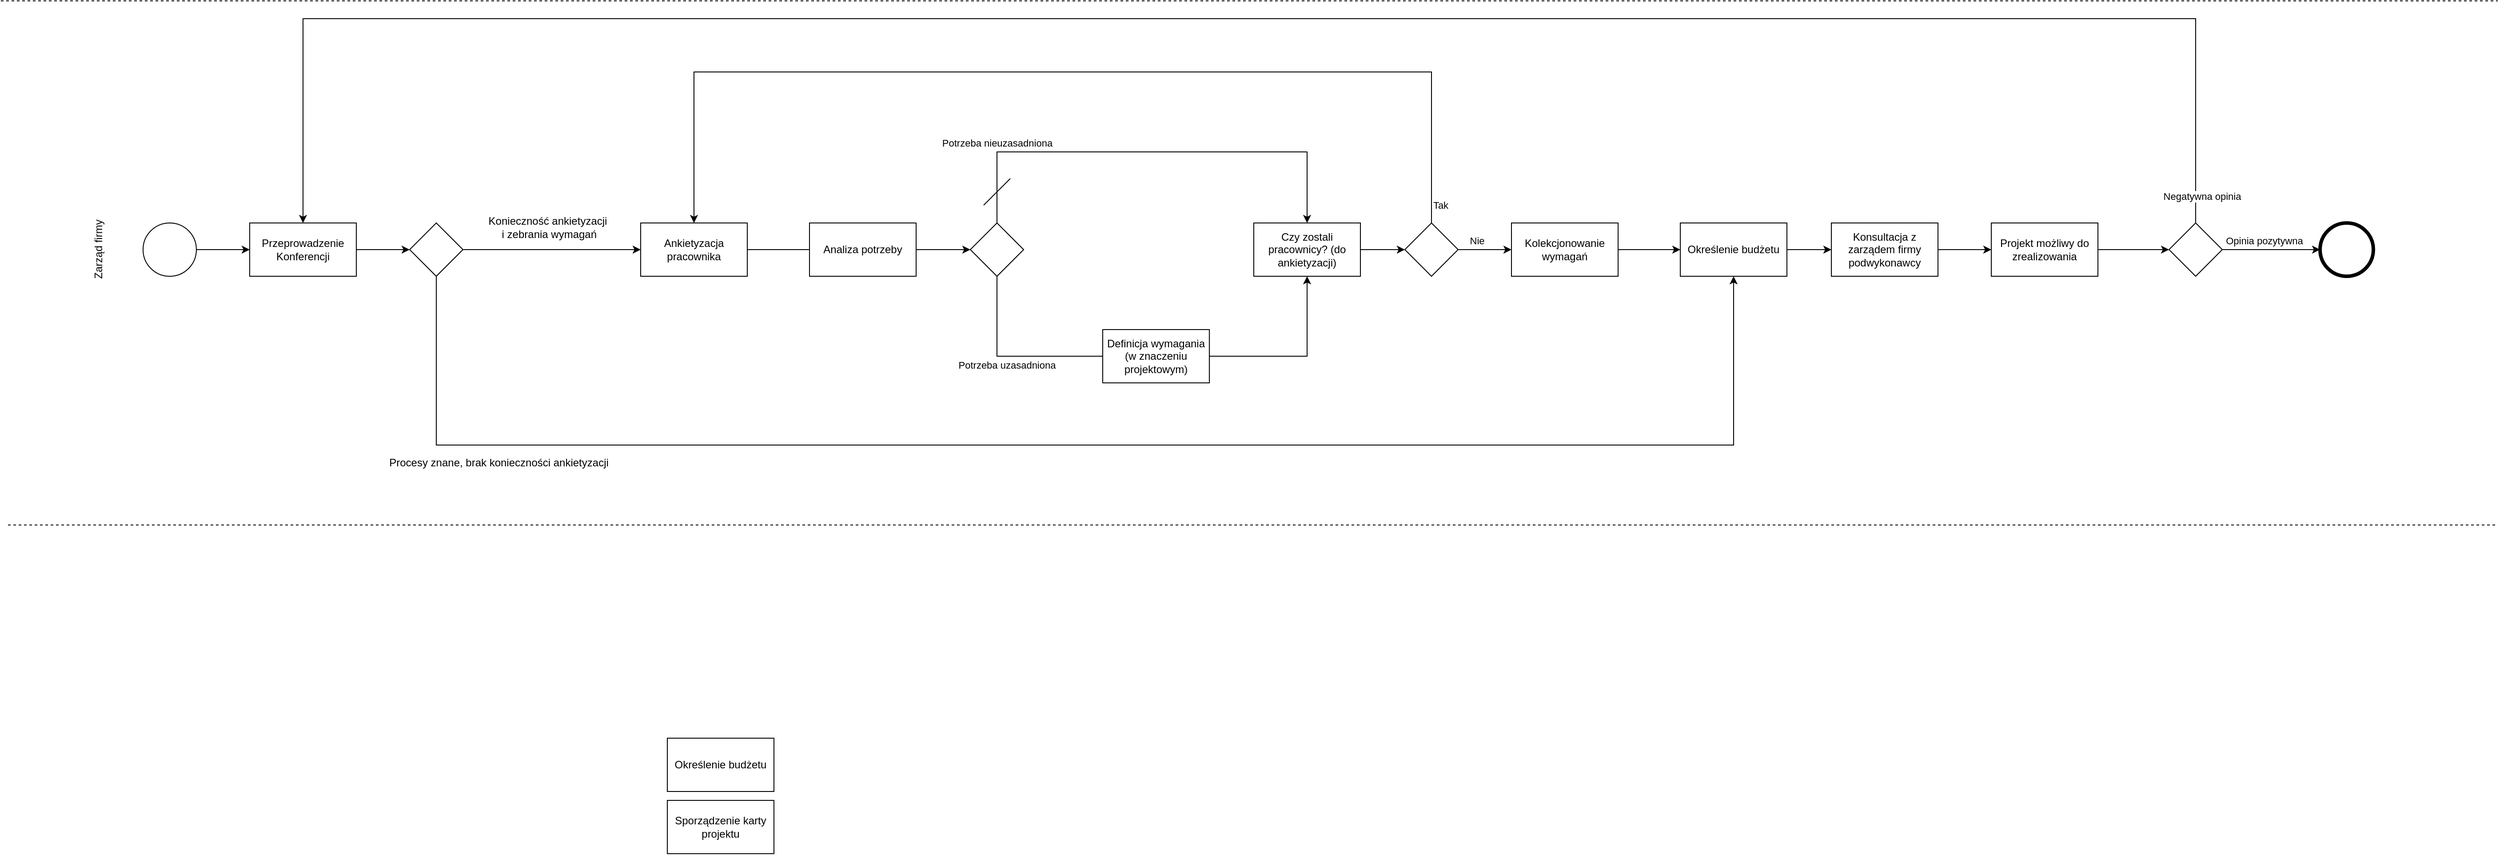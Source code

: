 <mxfile>
    <diagram id="F-tb36YVT-pgPO1c2nSs" name="Page-1">
        <mxGraphModel dx="1406" dy="5528" grid="1" gridSize="10" guides="1" tooltips="1" connect="1" arrows="1" fold="1" page="1" pageScale="1" pageWidth="3300" pageHeight="4681" math="0" shadow="0">
            <root>
                <mxCell id="0"/>
                <mxCell id="1" parent="0"/>
                <mxCell id="18" style="edgeStyle=none;html=1;" edge="1" parent="1" source="4">
                    <mxGeometry relative="1" as="geometry">
                        <mxPoint x="960" y="230" as="targetPoint"/>
                    </mxGeometry>
                </mxCell>
                <mxCell id="4" value="Ankietyzacja pracownika" style="whiteSpace=wrap;html=1;" parent="1" vertex="1">
                    <mxGeometry x="730" y="200" width="120" height="60" as="geometry"/>
                </mxCell>
                <mxCell id="5" value="Zarząd firmy" style="text;html=1;align=center;verticalAlign=middle;resizable=0;points=[];autosize=1;strokeColor=none;fillColor=none;rotation=-90;" vertex="1" parent="1">
                    <mxGeometry x="80" y="220" width="80" height="20" as="geometry"/>
                </mxCell>
                <mxCell id="10" value="" style="endArrow=none;dashed=1;html=1;" edge="1" parent="1">
                    <mxGeometry width="50" height="50" relative="1" as="geometry">
                        <mxPoint x="18" y="540" as="sourcePoint"/>
                        <mxPoint x="2820" y="540" as="targetPoint"/>
                    </mxGeometry>
                </mxCell>
                <mxCell id="11" value="" style="endArrow=none;dashed=1;html=1;" edge="1" parent="1">
                    <mxGeometry width="50" height="50" relative="1" as="geometry">
                        <mxPoint x="10" y="-50" as="sourcePoint"/>
                        <mxPoint x="2820" y="-50" as="targetPoint"/>
                    </mxGeometry>
                </mxCell>
                <mxCell id="21" style="edgeStyle=none;html=1;entryX=0;entryY=0.5;entryDx=0;entryDy=0;" edge="1" parent="1" source="19" target="20">
                    <mxGeometry relative="1" as="geometry"/>
                </mxCell>
                <mxCell id="19" value="Analiza potrzeby" style="rounded=0;whiteSpace=wrap;html=1;" vertex="1" parent="1">
                    <mxGeometry x="920" y="200" width="120" height="60" as="geometry"/>
                </mxCell>
                <mxCell id="20" value="" style="rhombus;whiteSpace=wrap;html=1;" vertex="1" parent="1">
                    <mxGeometry x="1101" y="200" width="60" height="60" as="geometry"/>
                </mxCell>
                <mxCell id="31" style="edgeStyle=none;rounded=0;html=1;entryX=0.5;entryY=1;entryDx=0;entryDy=0;" edge="1" parent="1" source="24" target="29">
                    <mxGeometry relative="1" as="geometry">
                        <Array as="points">
                            <mxPoint x="1480" y="350"/>
                        </Array>
                    </mxGeometry>
                </mxCell>
                <mxCell id="24" value="Definicja wymagania (w znaczeniu projektowym)" style="rounded=0;whiteSpace=wrap;html=1;" vertex="1" parent="1">
                    <mxGeometry x="1250" y="320" width="120" height="60" as="geometry"/>
                </mxCell>
                <mxCell id="25" value="" style="endArrow=none;html=1;rounded=0;entryX=0.5;entryY=1;entryDx=0;entryDy=0;exitX=0;exitY=0.5;exitDx=0;exitDy=0;" edge="1" parent="1" source="24" target="20">
                    <mxGeometry width="50" height="50" relative="1" as="geometry">
                        <mxPoint x="1070" y="330" as="sourcePoint"/>
                        <mxPoint x="1120" y="280" as="targetPoint"/>
                        <Array as="points">
                            <mxPoint x="1131" y="350"/>
                        </Array>
                    </mxGeometry>
                </mxCell>
                <mxCell id="34" value="Potrzeba uzasadniona" style="edgeLabel;html=1;align=center;verticalAlign=middle;resizable=0;points=[];" vertex="1" connectable="0" parent="25">
                    <mxGeometry x="-0.14" y="2" relative="1" as="geometry">
                        <mxPoint x="-18" y="8" as="offset"/>
                    </mxGeometry>
                </mxCell>
                <mxCell id="28" value="" style="group" vertex="1" connectable="0" parent="1">
                    <mxGeometry x="1116" y="120" width="30" height="60" as="geometry"/>
                </mxCell>
                <mxCell id="27" value="" style="endArrow=none;html=1;rounded=0;" edge="1" parent="28">
                    <mxGeometry width="50" height="50" relative="1" as="geometry">
                        <mxPoint y="60" as="sourcePoint"/>
                        <mxPoint x="30" y="30" as="targetPoint"/>
                    </mxGeometry>
                </mxCell>
                <mxCell id="32" style="edgeStyle=none;rounded=0;html=1;entryX=0.5;entryY=0;entryDx=0;entryDy=0;exitX=0.5;exitY=0;exitDx=0;exitDy=0;" edge="1" parent="1" source="42" target="4">
                    <mxGeometry relative="1" as="geometry">
                        <Array as="points">
                            <mxPoint x="1620" y="30"/>
                            <mxPoint x="1570" y="30"/>
                            <mxPoint x="790" y="30"/>
                            <mxPoint x="790" y="180"/>
                        </Array>
                        <mxPoint x="780" y="200" as="targetPoint"/>
                    </mxGeometry>
                </mxCell>
                <mxCell id="47" value="Tak" style="edgeLabel;html=1;align=center;verticalAlign=middle;resizable=0;points=[];" vertex="1" connectable="0" parent="32">
                    <mxGeometry x="-0.549" y="2" relative="1" as="geometry">
                        <mxPoint x="104" y="148" as="offset"/>
                    </mxGeometry>
                </mxCell>
                <mxCell id="44" style="edgeStyle=none;rounded=0;html=1;entryX=0;entryY=0.5;entryDx=0;entryDy=0;" edge="1" parent="1" source="29" target="42">
                    <mxGeometry relative="1" as="geometry"/>
                </mxCell>
                <mxCell id="29" value="Czy zostali pracownicy? (do ankietyzacji)" style="rounded=0;whiteSpace=wrap;html=1;" vertex="1" parent="1">
                    <mxGeometry x="1420" y="200" width="120" height="60" as="geometry"/>
                </mxCell>
                <mxCell id="30" value="" style="endArrow=classic;html=1;rounded=0;exitX=0.5;exitY=0;exitDx=0;exitDy=0;entryX=0.5;entryY=0;entryDx=0;entryDy=0;" edge="1" parent="1" source="20" target="29">
                    <mxGeometry width="50" height="50" relative="1" as="geometry">
                        <mxPoint x="1130" y="180" as="sourcePoint"/>
                        <mxPoint x="1180" y="130" as="targetPoint"/>
                        <Array as="points">
                            <mxPoint x="1131" y="120"/>
                            <mxPoint x="1480" y="120"/>
                        </Array>
                    </mxGeometry>
                </mxCell>
                <mxCell id="35" value="Potrzeba nieuzasadniona" style="edgeLabel;html=1;align=center;verticalAlign=middle;resizable=0;points=[];" vertex="1" connectable="0" parent="30">
                    <mxGeometry x="-0.136" y="1" relative="1" as="geometry">
                        <mxPoint x="-140" y="-9" as="offset"/>
                    </mxGeometry>
                </mxCell>
                <mxCell id="39" style="edgeStyle=none;rounded=0;html=1;exitX=1;exitY=0.5;exitDx=0;exitDy=0;entryX=0;entryY=0.5;entryDx=0;entryDy=0;" edge="1" parent="1" source="2" target="38">
                    <mxGeometry relative="1" as="geometry">
                        <mxPoint x="430" y="230" as="targetPoint"/>
                    </mxGeometry>
                </mxCell>
                <mxCell id="2" value="Przeprowadzenie Konferencji" style="rounded=0;whiteSpace=wrap;html=1;container=0;" parent="1" vertex="1">
                    <mxGeometry x="290" y="200" width="120" height="60" as="geometry"/>
                </mxCell>
                <mxCell id="8" style="edgeStyle=none;html=1;entryX=0;entryY=0.5;entryDx=0;entryDy=0;startArrow=none;" edge="1" parent="1" source="68" target="2">
                    <mxGeometry relative="1" as="geometry">
                        <mxPoint x="170.0" y="230" as="sourcePoint"/>
                    </mxGeometry>
                </mxCell>
                <mxCell id="40" style="edgeStyle=none;rounded=0;html=1;exitX=1;exitY=0.5;exitDx=0;exitDy=0;entryX=0;entryY=0.5;entryDx=0;entryDy=0;" edge="1" parent="1" source="38" target="4">
                    <mxGeometry relative="1" as="geometry"/>
                </mxCell>
                <mxCell id="43" style="edgeStyle=none;rounded=0;html=1;exitX=0.5;exitY=1;exitDx=0;exitDy=0;" edge="1" parent="1" source="38" target="73">
                    <mxGeometry relative="1" as="geometry">
                        <mxPoint x="1800" y="380" as="targetPoint"/>
                        <Array as="points">
                            <mxPoint x="500" y="450"/>
                            <mxPoint x="1960" y="450"/>
                        </Array>
                    </mxGeometry>
                </mxCell>
                <mxCell id="38" value="" style="rhombus;whiteSpace=wrap;html=1;" vertex="1" parent="1">
                    <mxGeometry x="470" y="200" width="60" height="60" as="geometry"/>
                </mxCell>
                <mxCell id="41" value="Konieczność ankietyzacji&lt;br&gt;&amp;nbsp;i zebrania wymagań" style="text;html=1;align=center;verticalAlign=middle;resizable=0;points=[];autosize=1;strokeColor=none;fillColor=none;" vertex="1" parent="1">
                    <mxGeometry x="550" y="190" width="150" height="30" as="geometry"/>
                </mxCell>
                <mxCell id="48" style="edgeStyle=none;rounded=0;html=1;" edge="1" parent="1" source="42">
                    <mxGeometry relative="1" as="geometry">
                        <mxPoint x="1710" y="230" as="targetPoint"/>
                    </mxGeometry>
                </mxCell>
                <mxCell id="49" value="Nie" style="edgeLabel;html=1;align=center;verticalAlign=middle;resizable=0;points=[];" vertex="1" connectable="0" parent="48">
                    <mxGeometry x="-0.417" relative="1" as="geometry">
                        <mxPoint x="3" y="-10" as="offset"/>
                    </mxGeometry>
                </mxCell>
                <mxCell id="42" value="" style="rhombus;whiteSpace=wrap;html=1;" vertex="1" parent="1">
                    <mxGeometry x="1590" y="200" width="60" height="60" as="geometry"/>
                </mxCell>
                <mxCell id="46" value="Procesy znane, brak konieczności ankietyzacji" style="text;html=1;align=center;verticalAlign=middle;resizable=0;points=[];autosize=1;strokeColor=none;fillColor=none;" vertex="1" parent="1">
                    <mxGeometry x="440" y="460" width="260" height="20" as="geometry"/>
                </mxCell>
                <mxCell id="51" style="edgeStyle=none;rounded=0;html=1;entryX=0;entryY=0.5;entryDx=0;entryDy=0;" edge="1" parent="1" source="50" target="73">
                    <mxGeometry relative="1" as="geometry">
                        <mxPoint x="1890" y="230" as="targetPoint"/>
                    </mxGeometry>
                </mxCell>
                <mxCell id="50" value="Kolekcjonowanie wymagań" style="rounded=0;whiteSpace=wrap;html=1;" vertex="1" parent="1">
                    <mxGeometry x="1710" y="200" width="120" height="60" as="geometry"/>
                </mxCell>
                <mxCell id="52" value="Sporządzenie karty projektu" style="rounded=0;whiteSpace=wrap;html=1;" vertex="1" parent="1">
                    <mxGeometry x="760" y="850" width="120" height="60" as="geometry"/>
                </mxCell>
                <mxCell id="56" value="Określenie budżetu" style="rounded=0;whiteSpace=wrap;html=1;" vertex="1" parent="1">
                    <mxGeometry x="760" y="780" width="120" height="60" as="geometry"/>
                </mxCell>
                <mxCell id="58" style="edgeStyle=none;rounded=0;html=1;" edge="1" parent="1" source="57" target="59">
                    <mxGeometry relative="1" as="geometry">
                        <mxPoint x="2270" y="230" as="targetPoint"/>
                    </mxGeometry>
                </mxCell>
                <mxCell id="57" value="Konsultacja z zarządem firmy podwykonawcy" style="rounded=0;whiteSpace=wrap;html=1;" vertex="1" parent="1">
                    <mxGeometry x="2070" y="200" width="120" height="60" as="geometry"/>
                </mxCell>
                <mxCell id="60" style="edgeStyle=none;rounded=0;html=1;entryX=0;entryY=0.5;entryDx=0;entryDy=0;" edge="1" parent="1" source="59" target="62">
                    <mxGeometry relative="1" as="geometry">
                        <mxPoint x="2450" y="230" as="targetPoint"/>
                    </mxGeometry>
                </mxCell>
                <mxCell id="59" value="Projekt możliwy do zrealizowania" style="rounded=0;whiteSpace=wrap;html=1;" vertex="1" parent="1">
                    <mxGeometry x="2250" y="200" width="120" height="60" as="geometry"/>
                </mxCell>
                <mxCell id="63" style="edgeStyle=none;rounded=0;html=1;entryX=0.5;entryY=0;entryDx=0;entryDy=0;exitX=0.5;exitY=0;exitDx=0;exitDy=0;" edge="1" parent="1" source="62" target="2">
                    <mxGeometry relative="1" as="geometry">
                        <mxPoint x="350" y="-30" as="targetPoint"/>
                        <Array as="points">
                            <mxPoint x="2480" y="-30"/>
                            <mxPoint x="350" y="-30"/>
                        </Array>
                    </mxGeometry>
                </mxCell>
                <mxCell id="64" value="Negatywna opinia" style="edgeLabel;html=1;align=center;verticalAlign=middle;resizable=0;points=[];" vertex="1" connectable="0" parent="63">
                    <mxGeometry x="-0.321" y="5" relative="1" as="geometry">
                        <mxPoint x="656" y="195" as="offset"/>
                    </mxGeometry>
                </mxCell>
                <mxCell id="65" style="edgeStyle=none;rounded=0;html=1;entryX=0;entryY=0.5;entryDx=0;entryDy=0;" edge="1" parent="1" source="62" target="66">
                    <mxGeometry relative="1" as="geometry">
                        <mxPoint x="2620" y="230" as="targetPoint"/>
                    </mxGeometry>
                </mxCell>
                <mxCell id="67" value="Opinia pozytywna" style="edgeLabel;html=1;align=center;verticalAlign=middle;resizable=0;points=[];" vertex="1" connectable="0" parent="65">
                    <mxGeometry x="-0.389" relative="1" as="geometry">
                        <mxPoint x="13" y="-10" as="offset"/>
                    </mxGeometry>
                </mxCell>
                <mxCell id="62" value="" style="rhombus;whiteSpace=wrap;html=1;" vertex="1" parent="1">
                    <mxGeometry x="2450" y="200" width="60" height="60" as="geometry"/>
                </mxCell>
                <mxCell id="66" value="" style="ellipse;whiteSpace=wrap;html=1;aspect=fixed;strokeWidth=4;" vertex="1" parent="1">
                    <mxGeometry x="2620" y="200" width="60" height="60" as="geometry"/>
                </mxCell>
                <mxCell id="74" style="edgeStyle=none;rounded=0;html=1;entryX=0;entryY=0.5;entryDx=0;entryDy=0;" edge="1" parent="1" source="73" target="57">
                    <mxGeometry relative="1" as="geometry">
                        <mxPoint x="1920" y="320" as="targetPoint"/>
                    </mxGeometry>
                </mxCell>
                <mxCell id="73" value="Określenie budżetu" style="rounded=0;whiteSpace=wrap;html=1;" vertex="1" parent="1">
                    <mxGeometry x="1900" y="200" width="120" height="60" as="geometry"/>
                </mxCell>
                <mxCell id="68" value="" style="ellipse;whiteSpace=wrap;html=1;aspect=fixed;strokeWidth=1;" vertex="1" parent="1">
                    <mxGeometry x="170" y="200" width="60" height="60" as="geometry"/>
                </mxCell>
            </root>
        </mxGraphModel>
    </diagram>
</mxfile>